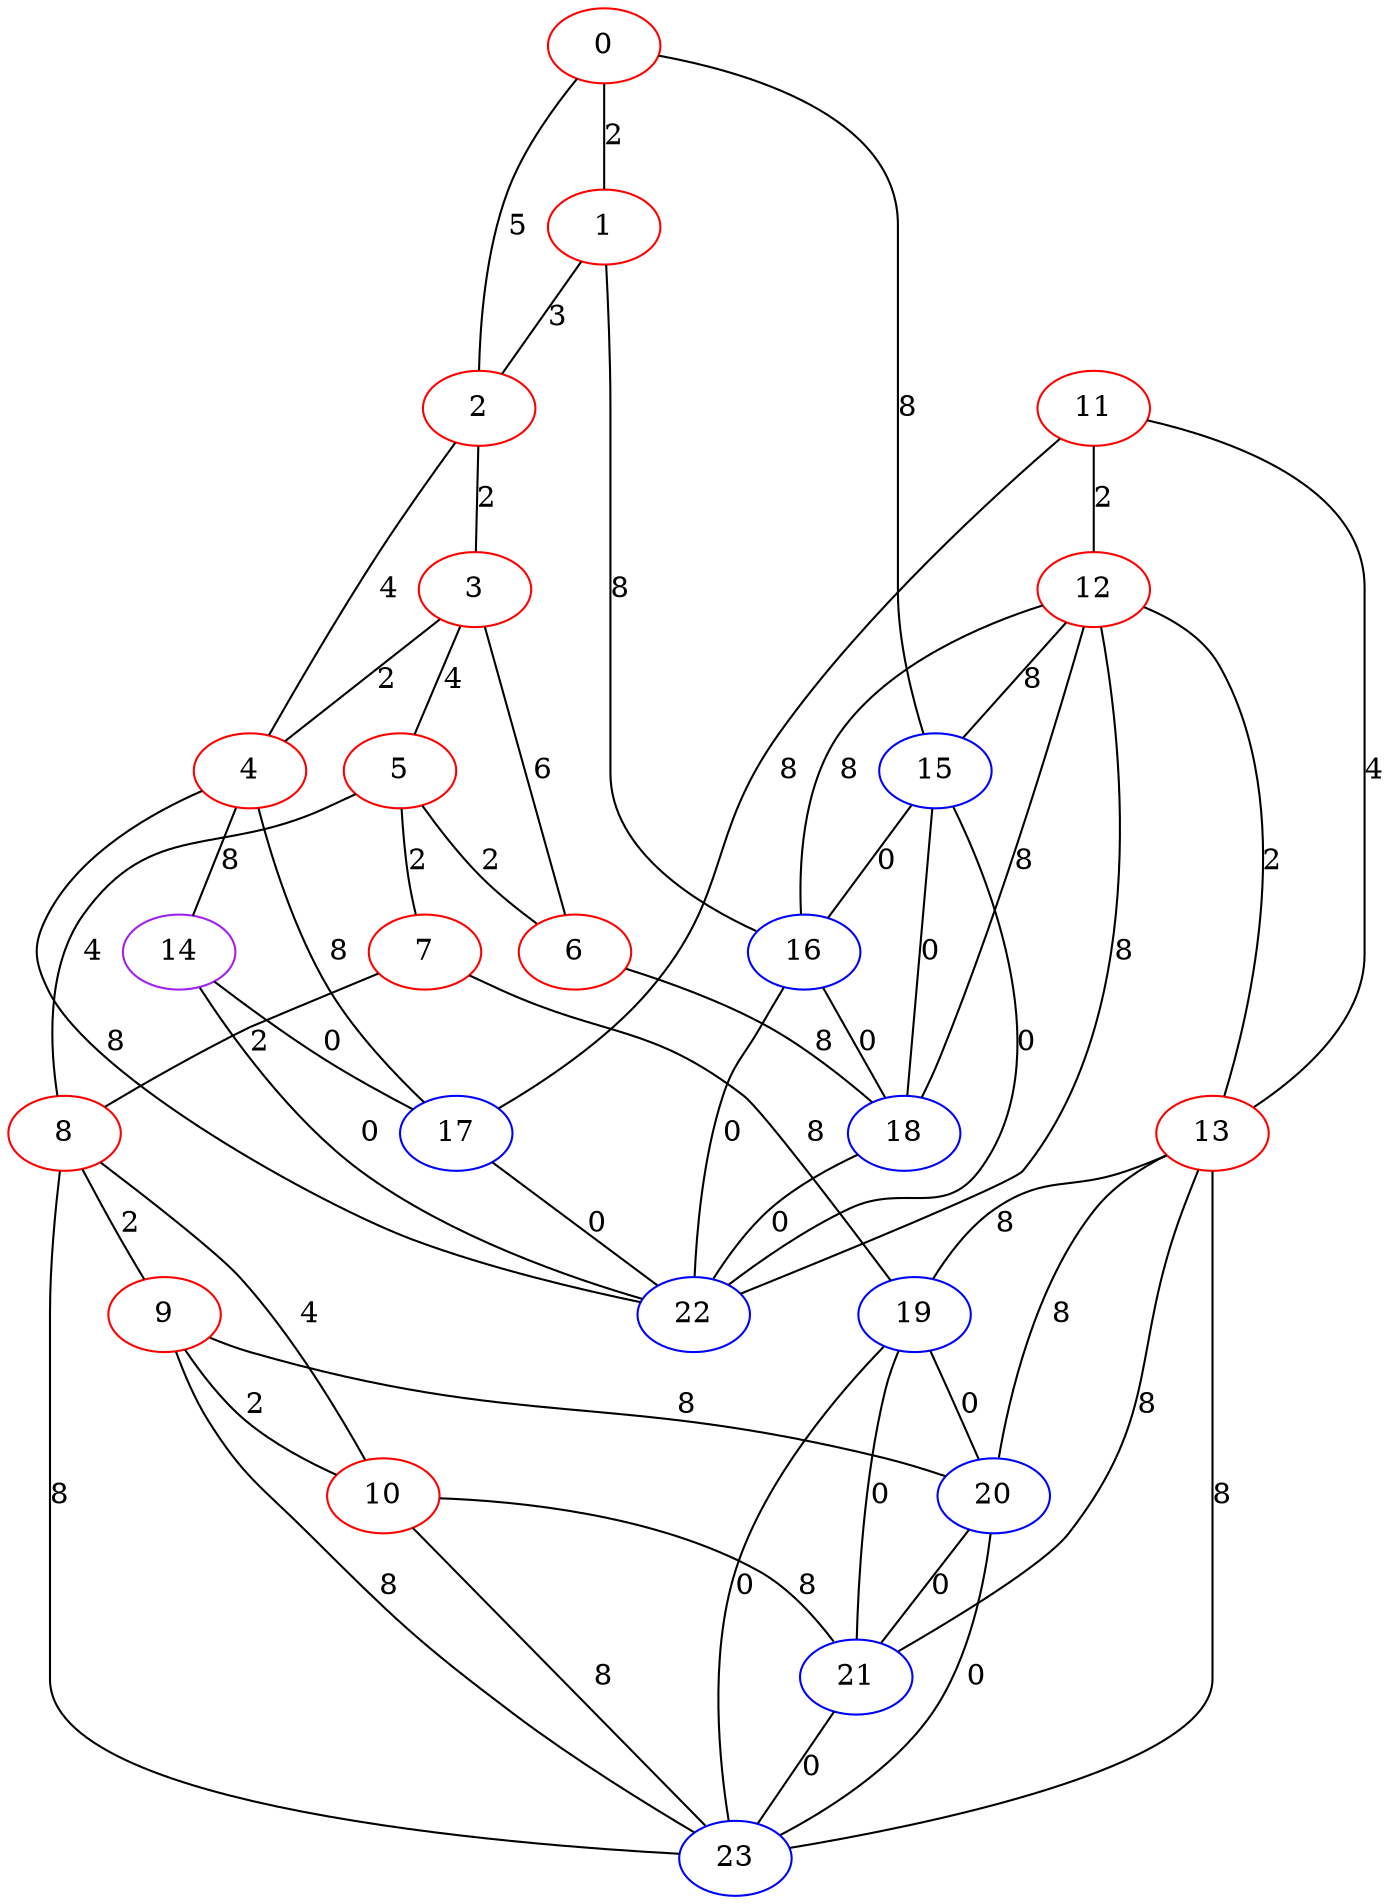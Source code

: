 graph "" {
0 [color=red, weight=1];
1 [color=red, weight=1];
2 [color=red, weight=1];
3 [color=red, weight=1];
4 [color=red, weight=1];
5 [color=red, weight=1];
6 [color=red, weight=1];
7 [color=red, weight=1];
8 [color=red, weight=1];
9 [color=red, weight=1];
10 [color=red, weight=1];
11 [color=red, weight=1];
12 [color=red, weight=1];
13 [color=red, weight=1];
14 [color=purple, weight=4];
15 [color=blue, weight=3];
16 [color=blue, weight=3];
17 [color=blue, weight=3];
18 [color=blue, weight=3];
19 [color=blue, weight=3];
20 [color=blue, weight=3];
21 [color=blue, weight=3];
22 [color=blue, weight=3];
23 [color=blue, weight=3];
0 -- 1  [key=0, label=2];
0 -- 2  [key=0, label=5];
0 -- 15  [key=0, label=8];
1 -- 16  [key=0, label=8];
1 -- 2  [key=0, label=3];
2 -- 3  [key=0, label=2];
2 -- 4  [key=0, label=4];
3 -- 4  [key=0, label=2];
3 -- 5  [key=0, label=4];
3 -- 6  [key=0, label=6];
4 -- 17  [key=0, label=8];
4 -- 22  [key=0, label=8];
4 -- 14  [key=0, label=8];
5 -- 8  [key=0, label=4];
5 -- 6  [key=0, label=2];
5 -- 7  [key=0, label=2];
6 -- 18  [key=0, label=8];
7 -- 8  [key=0, label=2];
7 -- 19  [key=0, label=8];
8 -- 9  [key=0, label=2];
8 -- 10  [key=0, label=4];
8 -- 23  [key=0, label=8];
9 -- 10  [key=0, label=2];
9 -- 20  [key=0, label=8];
9 -- 23  [key=0, label=8];
10 -- 21  [key=0, label=8];
10 -- 23  [key=0, label=8];
11 -- 17  [key=0, label=8];
11 -- 12  [key=0, label=2];
11 -- 13  [key=0, label=4];
12 -- 13  [key=0, label=2];
12 -- 15  [key=0, label=8];
12 -- 16  [key=0, label=8];
12 -- 18  [key=0, label=8];
12 -- 22  [key=0, label=8];
13 -- 19  [key=0, label=8];
13 -- 20  [key=0, label=8];
13 -- 21  [key=0, label=8];
13 -- 23  [key=0, label=8];
14 -- 17  [key=0, label=0];
14 -- 22  [key=0, label=0];
15 -- 16  [key=0, label=0];
15 -- 18  [key=0, label=0];
15 -- 22  [key=0, label=0];
16 -- 18  [key=0, label=0];
16 -- 22  [key=0, label=0];
17 -- 22  [key=0, label=0];
18 -- 22  [key=0, label=0];
19 -- 20  [key=0, label=0];
19 -- 21  [key=0, label=0];
19 -- 23  [key=0, label=0];
20 -- 21  [key=0, label=0];
20 -- 23  [key=0, label=0];
21 -- 23  [key=0, label=0];
}

